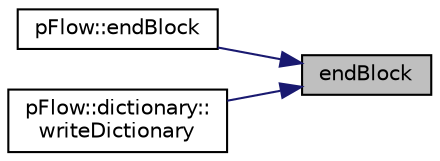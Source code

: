 digraph "endBlock"
{
 // LATEX_PDF_SIZE
  edge [fontname="Helvetica",fontsize="10",labelfontname="Helvetica",labelfontsize="10"];
  node [fontname="Helvetica",fontsize="10",shape=record];
  rankdir="RL";
  Node1 [label="endBlock",height=0.2,width=0.4,color="black", fillcolor="grey75", style="filled", fontcolor="black",tooltip="Write end block group Decrements indentation, adds newline."];
  Node1 -> Node2 [dir="back",color="midnightblue",fontsize="10",style="solid",fontname="Helvetica"];
  Node2 [label="pFlow::endBlock",height=0.2,width=0.4,color="black", fillcolor="white", style="filled",URL="$namespacepFlow.html#ab5839850dd8d483a66ef865b60b8cdd5",tooltip="Write end block group."];
  Node1 -> Node3 [dir="back",color="midnightblue",fontsize="10",style="solid",fontname="Helvetica"];
  Node3 [label="pFlow::dictionary::\lwriteDictionary",height=0.2,width=0.4,color="black", fillcolor="white", style="filled",URL="$classpFlow_1_1dictionary.html#a177356b3dd247e48fdc2c715a68dce21",tooltip="write dictionary to stream - with keyword"];
}
